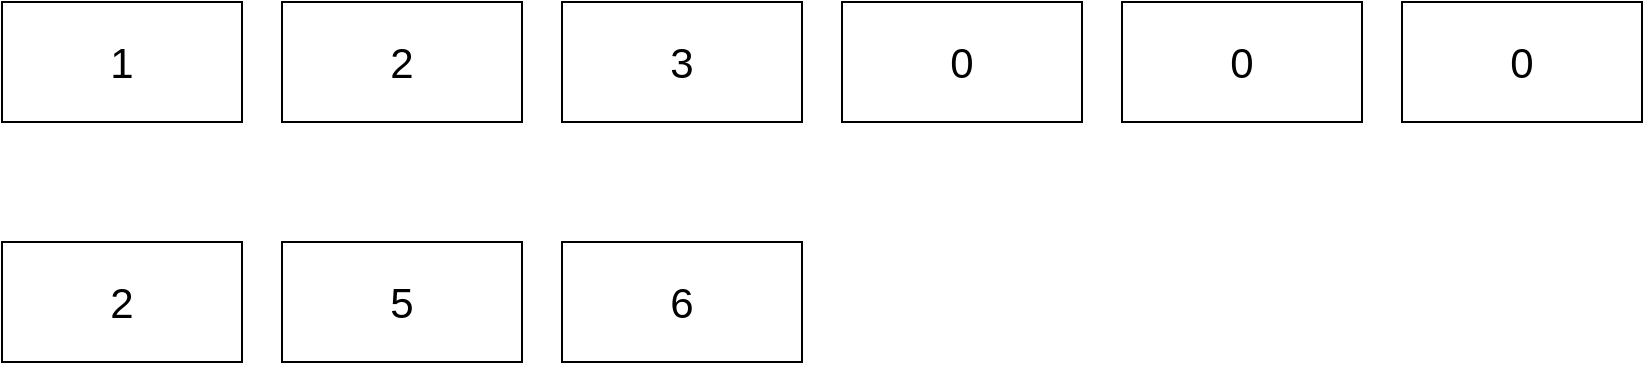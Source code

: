 <mxfile>
    <diagram id="HBOR_UYi8wS4pSylr_o-" name="Page-1">
        <mxGraphModel dx="858" dy="759" grid="1" gridSize="10" guides="1" tooltips="1" connect="1" arrows="1" fold="1" page="1" pageScale="1" pageWidth="850" pageHeight="1100" math="0" shadow="0">
            <root>
                <mxCell id="0"/>
                <mxCell id="1" parent="0"/>
                <mxCell id="2" value="1" style="rounded=0;whiteSpace=wrap;html=1;fontSize=21;" vertex="1" parent="1">
                    <mxGeometry x="150" y="200" width="120" height="60" as="geometry"/>
                </mxCell>
                <mxCell id="3" value="2" style="rounded=0;whiteSpace=wrap;html=1;fontSize=21;" vertex="1" parent="1">
                    <mxGeometry x="290" y="200" width="120" height="60" as="geometry"/>
                </mxCell>
                <mxCell id="4" value="3" style="rounded=0;whiteSpace=wrap;html=1;fontSize=21;" vertex="1" parent="1">
                    <mxGeometry x="430" y="200" width="120" height="60" as="geometry"/>
                </mxCell>
                <mxCell id="5" value="0" style="rounded=0;whiteSpace=wrap;html=1;fontSize=21;" vertex="1" parent="1">
                    <mxGeometry x="570" y="200" width="120" height="60" as="geometry"/>
                </mxCell>
                <mxCell id="6" value="0" style="rounded=0;whiteSpace=wrap;html=1;fontSize=21;" vertex="1" parent="1">
                    <mxGeometry x="710" y="200" width="120" height="60" as="geometry"/>
                </mxCell>
                <mxCell id="7" value="0" style="rounded=0;whiteSpace=wrap;html=1;fontSize=21;" vertex="1" parent="1">
                    <mxGeometry x="850" y="200" width="120" height="60" as="geometry"/>
                </mxCell>
                <mxCell id="8" value="2" style="rounded=0;whiteSpace=wrap;html=1;fontSize=21;" vertex="1" parent="1">
                    <mxGeometry x="150" y="320" width="120" height="60" as="geometry"/>
                </mxCell>
                <mxCell id="9" value="5" style="rounded=0;whiteSpace=wrap;html=1;fontSize=21;" vertex="1" parent="1">
                    <mxGeometry x="290" y="320" width="120" height="60" as="geometry"/>
                </mxCell>
                <mxCell id="10" value="6" style="rounded=0;whiteSpace=wrap;html=1;fontSize=21;" vertex="1" parent="1">
                    <mxGeometry x="430" y="320" width="120" height="60" as="geometry"/>
                </mxCell>
            </root>
        </mxGraphModel>
    </diagram>
</mxfile>